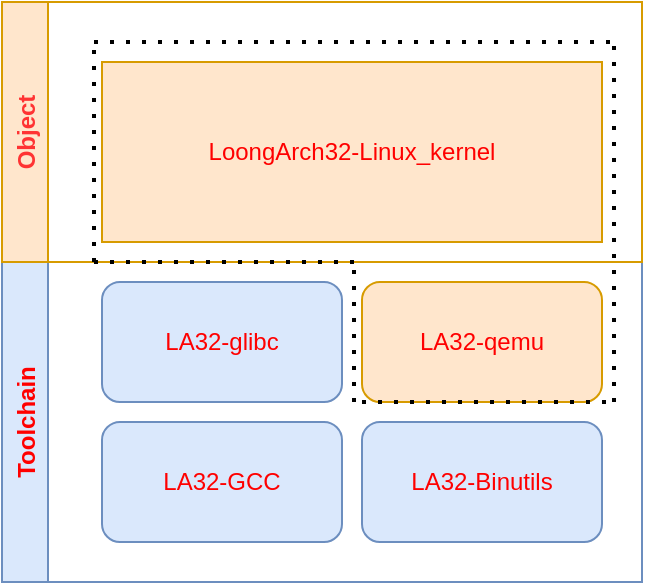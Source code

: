 <mxfile version="16.2.7" type="github">
  <diagram id="gZ6lsgw0BBekwCGHbDpz" name="Page-1">
    <mxGraphModel dx="1422" dy="1930" grid="1" gridSize="10" guides="1" tooltips="1" connect="1" arrows="1" fold="1" page="1" pageScale="1" pageWidth="827" pageHeight="1169" math="0" shadow="0">
      <root>
        <mxCell id="0" />
        <mxCell id="1" parent="0" />
        <mxCell id="mwKtVmHlUfTu6IUNHo6x-1" value="LA32-GCC" style="rounded=1;whiteSpace=wrap;html=1;fillColor=#dae8fc;strokeColor=#6c8ebf;labelBackgroundColor=none;fontColor=#FF0000;" vertex="1" parent="1">
          <mxGeometry x="144" y="-430" width="120" height="60" as="geometry" />
        </mxCell>
        <mxCell id="mwKtVmHlUfTu6IUNHo6x-2" value="LA32-Binutils" style="rounded=1;whiteSpace=wrap;html=1;fillColor=#dae8fc;strokeColor=#6c8ebf;fontColor=#FF0000;" vertex="1" parent="1">
          <mxGeometry x="274" y="-430" width="120" height="60" as="geometry" />
        </mxCell>
        <mxCell id="mwKtVmHlUfTu6IUNHo6x-3" value="LA32-glibc" style="rounded=1;whiteSpace=wrap;html=1;fillColor=#dae8fc;strokeColor=#6c8ebf;fontColor=#FF0000;" vertex="1" parent="1">
          <mxGeometry x="144" y="-500" width="120" height="60" as="geometry" />
        </mxCell>
        <mxCell id="mwKtVmHlUfTu6IUNHo6x-4" value="LA32-qemu" style="rounded=1;whiteSpace=wrap;html=1;fillColor=#ffe6cc;strokeColor=#d79b00;fontColor=#FF0000;" vertex="1" parent="1">
          <mxGeometry x="274" y="-500" width="120" height="60" as="geometry" />
        </mxCell>
        <mxCell id="mwKtVmHlUfTu6IUNHo6x-5" value="LoongArch32-Linux_kernel" style="rounded=0;whiteSpace=wrap;html=1;fillColor=#ffe6cc;strokeColor=#d79b00;fontColor=#FF0000;" vertex="1" parent="1">
          <mxGeometry x="144" y="-610" width="250" height="90" as="geometry" />
        </mxCell>
        <mxCell id="mwKtVmHlUfTu6IUNHo6x-6" value="Toolchain" style="swimlane;horizontal=0;fillColor=#dae8fc;strokeColor=#6c8ebf;fontColor=#FF0000;" vertex="1" parent="1">
          <mxGeometry x="94" y="-510" width="320" height="160" as="geometry" />
        </mxCell>
        <mxCell id="mwKtVmHlUfTu6IUNHo6x-7" value="Object" style="swimlane;horizontal=0;fillColor=#ffe6cc;strokeColor=#d79b00;fontColor=#FF3333;" vertex="1" parent="mwKtVmHlUfTu6IUNHo6x-6">
          <mxGeometry y="-130" width="320" height="130" as="geometry" />
        </mxCell>
        <mxCell id="mwKtVmHlUfTu6IUNHo6x-13" value="" style="endArrow=none;dashed=1;html=1;dashPattern=1 3;strokeWidth=2;rounded=0;fontColor=#FF0000;" edge="1" parent="mwKtVmHlUfTu6IUNHo6x-7">
          <mxGeometry width="50" height="50" relative="1" as="geometry">
            <mxPoint x="46" y="130" as="sourcePoint" />
            <mxPoint x="46" y="20" as="targetPoint" />
          </mxGeometry>
        </mxCell>
        <mxCell id="mwKtVmHlUfTu6IUNHo6x-11" value="" style="endArrow=none;dashed=1;html=1;dashPattern=1 3;strokeWidth=2;rounded=0;fontColor=#FF0000;" edge="1" parent="mwKtVmHlUfTu6IUNHo6x-6">
          <mxGeometry width="50" height="50" relative="1" as="geometry">
            <mxPoint x="46" as="sourcePoint" />
            <mxPoint x="176" as="targetPoint" />
          </mxGeometry>
        </mxCell>
        <mxCell id="mwKtVmHlUfTu6IUNHo6x-12" value="" style="endArrow=none;dashed=1;html=1;dashPattern=1 3;strokeWidth=2;rounded=0;fontColor=#FF0000;" edge="1" parent="mwKtVmHlUfTu6IUNHo6x-6">
          <mxGeometry width="50" height="50" relative="1" as="geometry">
            <mxPoint x="176" y="70" as="sourcePoint" />
            <mxPoint x="176" as="targetPoint" />
          </mxGeometry>
        </mxCell>
        <mxCell id="mwKtVmHlUfTu6IUNHo6x-9" value="" style="endArrow=none;dashed=1;html=1;dashPattern=1 3;strokeWidth=2;rounded=0;fontColor=#FF0000;" edge="1" parent="1">
          <mxGeometry width="50" height="50" relative="1" as="geometry">
            <mxPoint x="400" y="-440" as="sourcePoint" />
            <mxPoint x="400" y="-620" as="targetPoint" />
          </mxGeometry>
        </mxCell>
        <mxCell id="mwKtVmHlUfTu6IUNHo6x-10" value="" style="endArrow=none;dashed=1;html=1;dashPattern=1 3;strokeWidth=2;rounded=0;fontColor=#FF0000;" edge="1" parent="1">
          <mxGeometry width="50" height="50" relative="1" as="geometry">
            <mxPoint x="140" y="-620" as="sourcePoint" />
            <mxPoint x="400" y="-620" as="targetPoint" />
          </mxGeometry>
        </mxCell>
        <mxCell id="mwKtVmHlUfTu6IUNHo6x-14" value="" style="endArrow=none;dashed=1;html=1;dashPattern=1 3;strokeWidth=2;rounded=0;fontColor=#FF0000;" edge="1" parent="1">
          <mxGeometry width="50" height="50" relative="1" as="geometry">
            <mxPoint x="274" y="-440" as="sourcePoint" />
            <mxPoint x="400" y="-440" as="targetPoint" />
          </mxGeometry>
        </mxCell>
      </root>
    </mxGraphModel>
  </diagram>
</mxfile>
